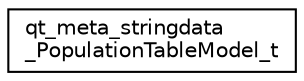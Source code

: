 digraph "Graphical Class Hierarchy"
{
  edge [fontname="Helvetica",fontsize="10",labelfontname="Helvetica",labelfontsize="10"];
  node [fontname="Helvetica",fontsize="10",shape=record];
  rankdir="LR";
  Node0 [label="qt_meta_stringdata\l_PopulationTableModel_t",height=0.2,width=0.4,color="black", fillcolor="white", style="filled",URL="$structqt__meta__stringdata___population_table_model__t.html"];
}
